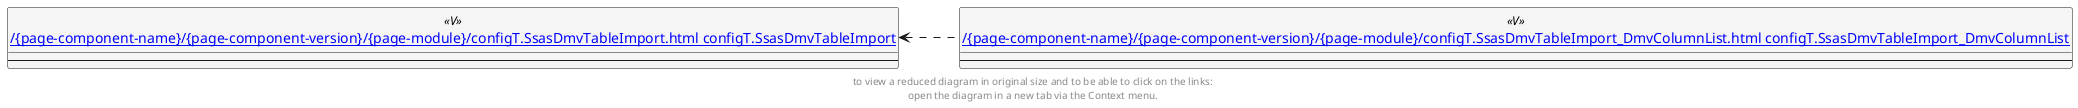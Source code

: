 @startuml
left to right direction
'top to bottom direction
hide circle
'avoide "." issues:
set namespaceSeparator none


skinparam class {
  BackgroundColor White
  BackgroundColor<<FN>> Yellow
  BackgroundColor<<FS>> Yellow
  BackgroundColor<<FT>> LightGray
  BackgroundColor<<IF>> Yellow
  BackgroundColor<<IS>> Yellow
  BackgroundColor<<P>> Aqua
  BackgroundColor<<PC>> Aqua
  BackgroundColor<<SN>> Yellow
  BackgroundColor<<SO>> SlateBlue
  BackgroundColor<<TF>> LightGray
  BackgroundColor<<TR>> Tomato
  BackgroundColor<<U>> White
  BackgroundColor<<V>> WhiteSmoke
  BackgroundColor<<X>> Aqua
}


entity "[[{site-url}/{page-component-name}/{page-component-version}/{page-module}/configT.SsasDmvTableImport.html configT.SsasDmvTableImport]]" as configT.SsasDmvTableImport << V >> {
  --
}

entity "[[{site-url}/{page-component-name}/{page-component-version}/{page-module}/configT.SsasDmvTableImport_DmvColumnList.html configT.SsasDmvTableImport_DmvColumnList]]" as configT.SsasDmvTableImport_DmvColumnList << V >> {
  --
}

configT.SsasDmvTableImport <.. configT.SsasDmvTableImport_DmvColumnList
footer
to view a reduced diagram in original size and to be able to click on the links:
open the diagram in a new tab via the Context menu.
end footer

@enduml


